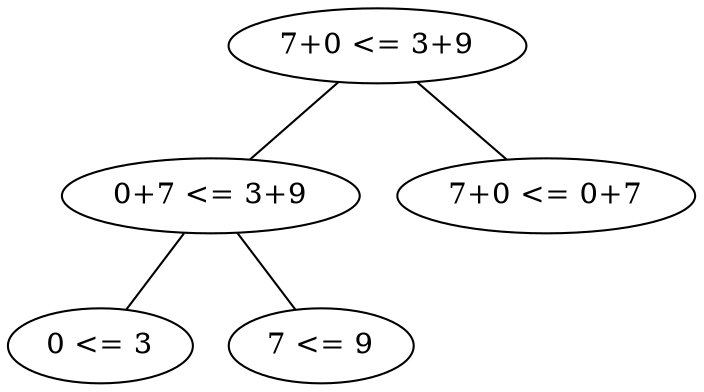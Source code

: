 graph g {
	1 [label="0 <= 3"];
	2 [label="7 <= 9"];
	3 [label="0+7 <= 3+9"];
	4 [label="7+0 <= 0+7"];
	5 [label="7+0 <= 3+9"];
	5 -- {3 4};
	3 -- {1 2};
}
